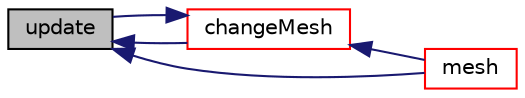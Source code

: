 digraph "update"
{
  bgcolor="transparent";
  edge [fontname="Helvetica",fontsize="10",labelfontname="Helvetica",labelfontsize="10"];
  node [fontname="Helvetica",fontsize="10",shape=record];
  rankdir="LR";
  Node394 [label="update",height=0.2,width=0.4,color="black", fillcolor="grey75", style="filled", fontcolor="black"];
  Node394 -> Node395 [dir="back",color="midnightblue",fontsize="10",style="solid",fontname="Helvetica"];
  Node395 [label="changeMesh",height=0.2,width=0.4,color="red",URL="$a22497.html#ab42e5233705f618d6994589102b1103c"];
  Node395 -> Node398 [dir="back",color="midnightblue",fontsize="10",style="solid",fontname="Helvetica"];
  Node398 [label="mesh",height=0.2,width=0.4,color="red",URL="$a22497.html#ae78c91f8ff731c07ccc4351d9fe861ba",tooltip="Return the mesh reference. "];
  Node395 -> Node394 [dir="back",color="midnightblue",fontsize="10",style="solid",fontname="Helvetica"];
  Node394 -> Node398 [dir="back",color="midnightblue",fontsize="10",style="solid",fontname="Helvetica"];
}
